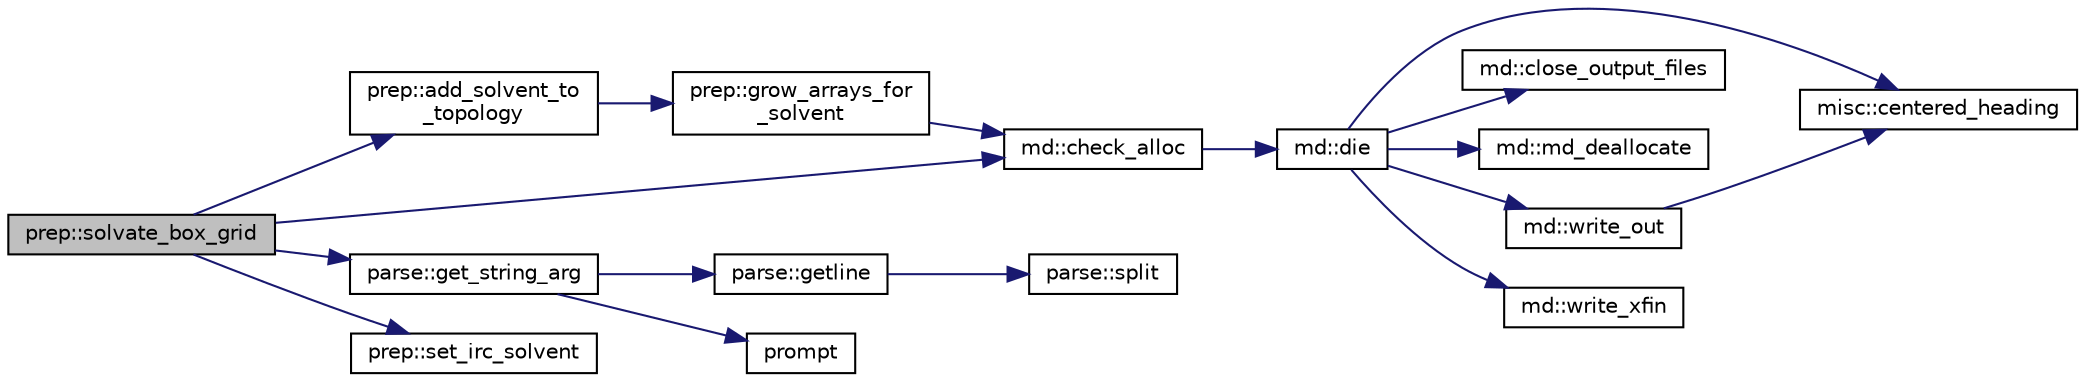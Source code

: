 digraph "prep::solvate_box_grid"
{
  edge [fontname="Helvetica",fontsize="10",labelfontname="Helvetica",labelfontsize="10"];
  node [fontname="Helvetica",fontsize="10",shape=record];
  rankdir="LR";
  Node1 [label="prep::solvate_box_grid",height=0.2,width=0.4,color="black", fillcolor="grey75", style="filled" fontcolor="black"];
  Node1 -> Node2 [color="midnightblue",fontsize="10",style="solid",fontname="Helvetica"];
  Node2 [label="prep::add_solvent_to\l_topology",height=0.2,width=0.4,color="black", fillcolor="white", style="filled",URL="$classprep.html#ada43fa39af17de1fca637c3702966043"];
  Node2 -> Node3 [color="midnightblue",fontsize="10",style="solid",fontname="Helvetica"];
  Node3 [label="prep::grow_arrays_for\l_solvent",height=0.2,width=0.4,color="black", fillcolor="white", style="filled",URL="$classprep.html#a83cffe3873feafd7ebdef521099d5bac"];
  Node3 -> Node4 [color="midnightblue",fontsize="10",style="solid",fontname="Helvetica"];
  Node4 [label="md::check_alloc",height=0.2,width=0.4,color="black", fillcolor="white", style="filled",URL="$classmd.html#aa2bff9009b880be7904efe2a7c07f646"];
  Node4 -> Node5 [color="midnightblue",fontsize="10",style="solid",fontname="Helvetica"];
  Node5 [label="md::die",height=0.2,width=0.4,color="black", fillcolor="white", style="filled",URL="$classmd.html#ac21e43139b5e5cd74ab6649672288d66"];
  Node5 -> Node6 [color="midnightblue",fontsize="10",style="solid",fontname="Helvetica"];
  Node6 [label="misc::centered_heading",height=0.2,width=0.4,color="black", fillcolor="white", style="filled",URL="$classmisc.html#ac616bbb70212f3216e099c51f3c217f9"];
  Node5 -> Node7 [color="midnightblue",fontsize="10",style="solid",fontname="Helvetica"];
  Node7 [label="md::close_output_files",height=0.2,width=0.4,color="black", fillcolor="white", style="filled",URL="$classmd.html#a5bd74b9ed60f4d0515416e77a9dcb825"];
  Node5 -> Node8 [color="midnightblue",fontsize="10",style="solid",fontname="Helvetica"];
  Node8 [label="md::md_deallocate",height=0.2,width=0.4,color="black", fillcolor="white", style="filled",URL="$classmd.html#a8a97b1726d386da7fddf5ea29296b0e9"];
  Node5 -> Node9 [color="midnightblue",fontsize="10",style="solid",fontname="Helvetica"];
  Node9 [label="md::write_out",height=0.2,width=0.4,color="black", fillcolor="white", style="filled",URL="$classmd.html#a7ae57adec77c83a4e3684cfbf301d605"];
  Node9 -> Node6 [color="midnightblue",fontsize="10",style="solid",fontname="Helvetica"];
  Node5 -> Node10 [color="midnightblue",fontsize="10",style="solid",fontname="Helvetica"];
  Node10 [label="md::write_xfin",height=0.2,width=0.4,color="black", fillcolor="white", style="filled",URL="$classmd.html#ad8ada800049df7345cd0a0e596644cc5"];
  Node1 -> Node4 [color="midnightblue",fontsize="10",style="solid",fontname="Helvetica"];
  Node1 -> Node11 [color="midnightblue",fontsize="10",style="solid",fontname="Helvetica"];
  Node11 [label="parse::get_string_arg",height=0.2,width=0.4,color="black", fillcolor="white", style="filled",URL="$classparse.html#a17fdf061a0ee443c4a80c24d8e3cd11f"];
  Node11 -> Node12 [color="midnightblue",fontsize="10",style="solid",fontname="Helvetica"];
  Node12 [label="parse::getline",height=0.2,width=0.4,color="black", fillcolor="white", style="filled",URL="$classparse.html#a362c49175b5f2d7f582dde6cb7b871af"];
  Node12 -> Node13 [color="midnightblue",fontsize="10",style="solid",fontname="Helvetica"];
  Node13 [label="parse::split",height=0.2,width=0.4,color="black", fillcolor="white", style="filled",URL="$classparse.html#a431f0c36309d6174287bde5e4d0e78e8"];
  Node11 -> Node14 [color="midnightblue",fontsize="10",style="solid",fontname="Helvetica"];
  Node14 [label="prompt",height=0.2,width=0.4,color="black", fillcolor="white", style="filled",URL="$qfep_8f90.html#a897ce0488192cf7f2a3ca4d41e5d73e3"];
  Node1 -> Node15 [color="midnightblue",fontsize="10",style="solid",fontname="Helvetica"];
  Node15 [label="prep::set_irc_solvent",height=0.2,width=0.4,color="black", fillcolor="white", style="filled",URL="$classprep.html#a6b313325f97052430b9b558dca9606fd"];
}
